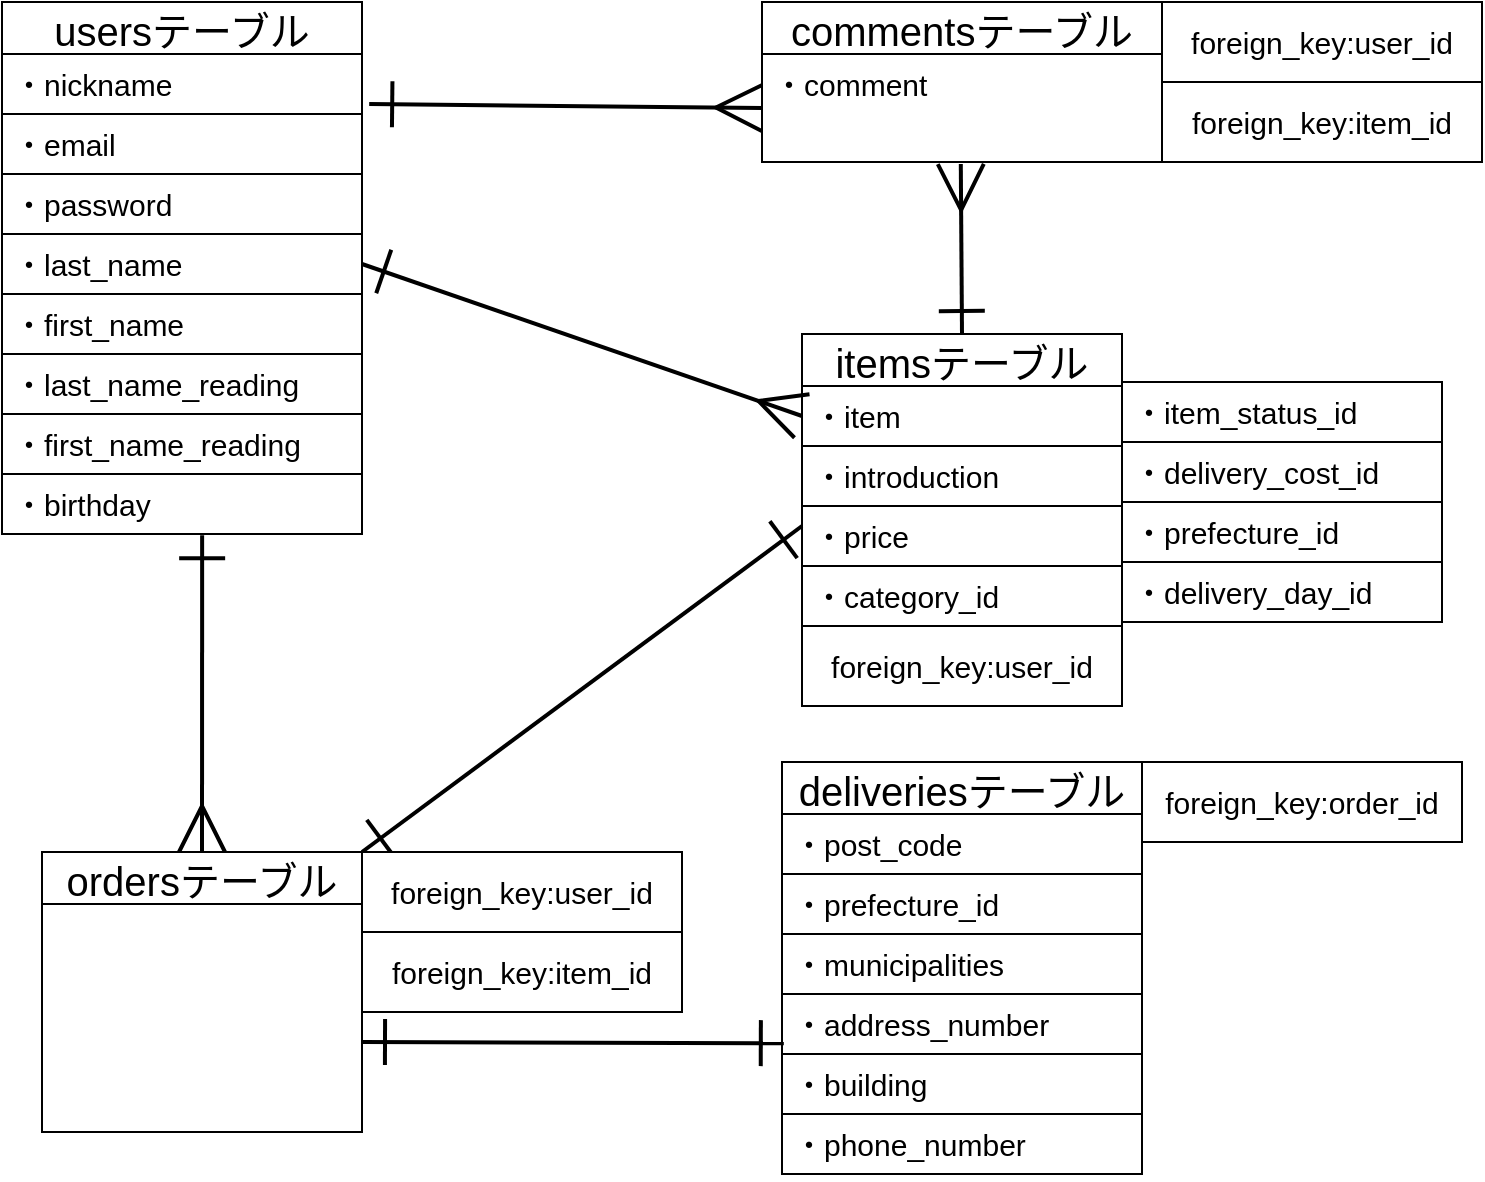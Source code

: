 <mxfile>
    <diagram id="vBP1nS1byDgiPe8M__BD" name="ページ1">
        <mxGraphModel dx="832" dy="646" grid="1" gridSize="20" guides="1" tooltips="1" connect="1" arrows="1" fold="1" page="1" pageScale="1" pageWidth="827" pageHeight="1169" math="0" shadow="0">
            <root>
                <mxCell id="0"/>
                <mxCell id="1" parent="0"/>
                <mxCell id="8" value="commentsテーブル" style="swimlane;fontStyle=0;childLayout=stackLayout;horizontal=1;startSize=26;horizontalStack=0;resizeParent=1;resizeParentMax=0;resizeLast=0;collapsible=1;marginBottom=0;align=center;fontSize=20;" vertex="1" parent="1">
                    <mxGeometry x="440" y="20" width="200" height="80" as="geometry"/>
                </mxCell>
                <mxCell id="9" value="・comment" style="text;strokeColor=none;fillColor=none;spacingLeft=4;spacingRight=4;overflow=hidden;rotatable=0;points=[[0,0.5],[1,0.5]];portConstraint=eastwest;fontSize=15;" vertex="1" parent="8">
                    <mxGeometry y="26" width="200" height="54" as="geometry"/>
                </mxCell>
                <mxCell id="100" style="edgeStyle=none;jumpStyle=none;jumpSize=20;html=1;exitX=1;exitY=0;exitDx=0;exitDy=0;strokeColor=default;strokeWidth=2;fontFamily=Helvetica;fontSize=15;startArrow=ERone;startFill=0;endArrow=ERone;endFill=0;startSize=20;endSize=20;sourcePerimeterSpacing=20;targetPerimeterSpacing=20;entryX=0;entryY=0;entryDx=0;entryDy=0;entryPerimeter=0;" edge="1" parent="1" source="20">
                    <mxGeometry relative="1" as="geometry">
                        <mxPoint x="460" y="282" as="targetPoint"/>
                    </mxGeometry>
                </mxCell>
                <mxCell id="102" style="edgeStyle=none;jumpStyle=none;jumpSize=20;html=1;exitX=0.5;exitY=0;exitDx=0;exitDy=0;strokeColor=default;strokeWidth=2;fontFamily=Helvetica;fontSize=15;startArrow=ERmany;startFill=0;endArrow=ERone;endFill=0;startSize=20;endSize=20;sourcePerimeterSpacing=20;targetPerimeterSpacing=20;entryX=0.556;entryY=1.02;entryDx=0;entryDy=0;entryPerimeter=0;" edge="1" parent="1" source="20" target="107">
                    <mxGeometry relative="1" as="geometry">
                        <mxPoint x="160" y="300" as="targetPoint"/>
                    </mxGeometry>
                </mxCell>
                <mxCell id="20" value="ordersテーブル" style="swimlane;fontStyle=0;childLayout=stackLayout;horizontal=1;startSize=26;horizontalStack=0;resizeParent=1;resizeParentMax=0;resizeLast=0;collapsible=1;marginBottom=0;align=center;fontSize=20;" vertex="1" parent="1">
                    <mxGeometry x="80" y="445" width="160" height="140" as="geometry"/>
                </mxCell>
                <mxCell id="29" style="edgeStyle=none;html=1;startArrow=ERone;startFill=0;endArrow=ERmany;endFill=0;endSize=20;startSize=20;targetPerimeterSpacing=20;sourcePerimeterSpacing=20;jumpSize=20;jumpStyle=none;strokeWidth=2;exitX=1.02;exitY=0.833;exitDx=0;exitDy=0;entryX=0;entryY=0.5;entryDx=0;entryDy=0;exitPerimeter=0;" edge="1" parent="1" source="50" target="9">
                    <mxGeometry relative="1" as="geometry">
                        <mxPoint x="219.84" y="169.184" as="sourcePoint"/>
                        <mxPoint x="480" y="193" as="targetPoint"/>
                        <Array as="points"/>
                    </mxGeometry>
                </mxCell>
                <mxCell id="49" value="usersテーブル" style="swimlane;fontStyle=0;childLayout=stackLayout;horizontal=1;startSize=26;horizontalStack=0;resizeParent=1;resizeParentMax=0;resizeLast=0;collapsible=1;marginBottom=0;align=center;fontSize=20;" vertex="1" parent="1">
                    <mxGeometry x="60" y="20" width="180" height="266" as="geometry"/>
                </mxCell>
                <mxCell id="50" value="・nickname" style="text;strokeColor=default;fillColor=none;spacingLeft=4;spacingRight=4;overflow=hidden;rotatable=0;points=[[0,0.5],[1,0.5]];portConstraint=eastwest;fontSize=15;" vertex="1" parent="49">
                    <mxGeometry y="26" width="180" height="30" as="geometry"/>
                </mxCell>
                <mxCell id="51" value="・email" style="text;strokeColor=default;fillColor=none;spacingLeft=4;spacingRight=4;overflow=hidden;rotatable=0;points=[[0,0.5],[1,0.5]];portConstraint=eastwest;fontSize=15;" vertex="1" parent="49">
                    <mxGeometry y="56" width="180" height="30" as="geometry"/>
                </mxCell>
                <mxCell id="52" value="・password" style="text;strokeColor=default;fillColor=none;spacingLeft=4;spacingRight=4;overflow=hidden;rotatable=0;points=[[0,0.5],[1,0.5]];portConstraint=eastwest;fontSize=15;" vertex="1" parent="49">
                    <mxGeometry y="86" width="180" height="30" as="geometry"/>
                </mxCell>
                <mxCell id="53" value="・last_name&#10;&#10;" style="text;strokeColor=default;fillColor=none;spacingLeft=4;spacingRight=4;overflow=hidden;rotatable=0;points=[[0,0.5],[1,0.5]];portConstraint=eastwest;fontSize=15;" vertex="1" parent="49">
                    <mxGeometry y="116" width="180" height="30" as="geometry"/>
                </mxCell>
                <mxCell id="54" value="・first_name" style="text;strokeColor=default;fillColor=none;spacingLeft=4;spacingRight=4;overflow=hidden;rotatable=0;points=[[0,0.5],[1,0.5]];portConstraint=eastwest;fontSize=15;" vertex="1" parent="49">
                    <mxGeometry y="146" width="180" height="30" as="geometry"/>
                </mxCell>
                <mxCell id="84" value="・last_name_reading" style="text;strokeColor=default;fillColor=none;spacingLeft=4;spacingRight=4;overflow=hidden;rotatable=0;points=[[0,0.5],[1,0.5]];portConstraint=eastwest;fontSize=15;" vertex="1" parent="49">
                    <mxGeometry y="176" width="180" height="30" as="geometry"/>
                </mxCell>
                <mxCell id="106" value="・first_name_reading" style="text;strokeColor=default;fillColor=none;spacingLeft=4;spacingRight=4;overflow=hidden;rotatable=0;points=[[0,0.5],[1,0.5]];portConstraint=eastwest;fontSize=15;" vertex="1" parent="49">
                    <mxGeometry y="206" width="180" height="30" as="geometry"/>
                </mxCell>
                <mxCell id="107" value="・birthday" style="text;strokeColor=default;fillColor=none;spacingLeft=4;spacingRight=4;overflow=hidden;rotatable=0;points=[[0,0.5],[1,0.5]];portConstraint=eastwest;fontSize=15;" vertex="1" parent="49">
                    <mxGeometry y="236" width="180" height="30" as="geometry"/>
                </mxCell>
                <mxCell id="103" style="edgeStyle=none;jumpStyle=none;jumpSize=20;html=1;entryX=0.497;entryY=1.019;entryDx=0;entryDy=0;entryPerimeter=0;strokeColor=default;strokeWidth=2;fontFamily=Helvetica;fontSize=15;startArrow=ERone;startFill=0;endArrow=ERmany;endFill=0;startSize=20;endSize=20;sourcePerimeterSpacing=20;targetPerimeterSpacing=20;exitX=0.5;exitY=0;exitDx=0;exitDy=0;" edge="1" parent="1" source="56" target="9">
                    <mxGeometry relative="1" as="geometry">
                        <mxPoint x="540" y="180" as="sourcePoint"/>
                    </mxGeometry>
                </mxCell>
                <mxCell id="56" value="itemsテーブル" style="swimlane;fontStyle=0;childLayout=stackLayout;horizontal=1;startSize=26;horizontalStack=0;resizeParent=1;resizeParentMax=0;resizeLast=0;collapsible=1;marginBottom=0;align=center;fontSize=20;" vertex="1" parent="1">
                    <mxGeometry x="460" y="186" width="160" height="186" as="geometry"/>
                </mxCell>
                <mxCell id="57" value="・item" style="text;strokeColor=default;fillColor=none;spacingLeft=4;spacingRight=4;overflow=hidden;rotatable=0;points=[[0,0.5],[1,0.5]];portConstraint=eastwest;fontSize=15;" vertex="1" parent="56">
                    <mxGeometry y="26" width="160" height="30" as="geometry"/>
                </mxCell>
                <mxCell id="59" value="・introduction" style="text;strokeColor=default;fillColor=none;spacingLeft=4;spacingRight=4;overflow=hidden;rotatable=0;points=[[0,0.5],[1,0.5]];portConstraint=eastwest;fontSize=15;" vertex="1" parent="56">
                    <mxGeometry y="56" width="160" height="30" as="geometry"/>
                </mxCell>
                <mxCell id="120" value="・price" style="text;strokeColor=default;fillColor=none;spacingLeft=4;spacingRight=4;overflow=hidden;rotatable=0;points=[[0,0.5],[1,0.5]];portConstraint=eastwest;fontSize=15;" vertex="1" parent="56">
                    <mxGeometry y="86" width="160" height="30" as="geometry"/>
                </mxCell>
                <mxCell id="126" value="・category_id" style="text;strokeColor=none;fillColor=none;spacingLeft=4;spacingRight=4;overflow=hidden;rotatable=0;points=[[0,0.5],[1,0.5]];portConstraint=eastwest;fontSize=15;" vertex="1" parent="56">
                    <mxGeometry y="116" width="160" height="30" as="geometry"/>
                </mxCell>
                <mxCell id="68" value="foreign_key:user_id" style="whiteSpace=wrap;html=1;align=center;labelBackgroundColor=none;fontFamily=Helvetica;fontSize=15;" vertex="1" parent="56">
                    <mxGeometry y="146" width="160" height="40" as="geometry"/>
                </mxCell>
                <mxCell id="71" value="foreign_key:user_id" style="whiteSpace=wrap;html=1;align=center;labelBackgroundColor=none;fontFamily=Helvetica;fontSize=15;" vertex="1" parent="1">
                    <mxGeometry x="640" y="20" width="160" height="40" as="geometry"/>
                </mxCell>
                <mxCell id="72" value="foreign_key:item_id" style="whiteSpace=wrap;html=1;align=center;labelBackgroundColor=none;fontFamily=Helvetica;fontSize=15;" vertex="1" parent="1">
                    <mxGeometry x="640" y="60" width="160" height="40" as="geometry"/>
                </mxCell>
                <mxCell id="76" style="edgeStyle=none;jumpStyle=none;jumpSize=20;html=1;strokeColor=default;strokeWidth=2;fontFamily=Helvetica;fontSize=15;startArrow=ERone;startFill=0;endArrow=ERmany;endFill=0;startSize=20;endSize=20;sourcePerimeterSpacing=20;targetPerimeterSpacing=20;entryX=0;entryY=0.5;entryDx=0;entryDy=0;exitX=1;exitY=0.5;exitDx=0;exitDy=0;" edge="1" parent="1" source="53" target="57">
                    <mxGeometry relative="1" as="geometry">
                        <mxPoint x="240" y="200" as="sourcePoint"/>
                        <mxPoint x="420" y="320" as="targetPoint"/>
                        <Array as="points"/>
                    </mxGeometry>
                </mxCell>
                <mxCell id="78" value="foreign_key:user_id" style="whiteSpace=wrap;html=1;align=center;labelBackgroundColor=none;fontFamily=Helvetica;fontSize=15;" vertex="1" parent="1">
                    <mxGeometry x="240" y="445" width="160" height="40" as="geometry"/>
                </mxCell>
                <mxCell id="86" style="edgeStyle=none;jumpStyle=none;jumpSize=20;html=1;strokeColor=default;strokeWidth=2;fontFamily=Helvetica;fontSize=15;startArrow=ERone;startFill=0;endArrow=ERone;endFill=0;startSize=20;endSize=20;sourcePerimeterSpacing=20;targetPerimeterSpacing=20;entryX=0.005;entryY=0.82;entryDx=0;entryDy=0;entryPerimeter=0;" edge="1" parent="1" target="130">
                    <mxGeometry relative="1" as="geometry">
                        <mxPoint x="450" y="477.6" as="targetPoint"/>
                        <mxPoint x="240" y="540" as="sourcePoint"/>
                        <Array as="points"/>
                    </mxGeometry>
                </mxCell>
                <mxCell id="87" value="deliveriesテーブル" style="swimlane;fontStyle=0;childLayout=stackLayout;horizontal=1;startSize=26;horizontalStack=0;resizeParent=1;resizeParentMax=0;resizeLast=0;collapsible=1;marginBottom=0;align=center;fontSize=20;" vertex="1" parent="1">
                    <mxGeometry x="450" y="400" width="180" height="206" as="geometry"/>
                </mxCell>
                <mxCell id="88" value="・post_code" style="text;strokeColor=default;fillColor=none;spacingLeft=4;spacingRight=4;overflow=hidden;rotatable=0;points=[[0,0.5],[1,0.5]];portConstraint=eastwest;fontSize=15;" vertex="1" parent="87">
                    <mxGeometry y="26" width="180" height="30" as="geometry"/>
                </mxCell>
                <mxCell id="128" value="・prefecture_id" style="text;strokeColor=default;fillColor=none;spacingLeft=4;spacingRight=4;overflow=hidden;rotatable=0;points=[[0,0.5],[1,0.5]];portConstraint=eastwest;fontSize=15;" vertex="1" parent="87">
                    <mxGeometry y="56" width="180" height="30" as="geometry"/>
                </mxCell>
                <mxCell id="129" value="・municipalities" style="text;strokeColor=default;fillColor=none;spacingLeft=4;spacingRight=4;overflow=hidden;rotatable=0;points=[[0,0.5],[1,0.5]];portConstraint=eastwest;fontSize=15;" vertex="1" parent="87">
                    <mxGeometry y="86" width="180" height="30" as="geometry"/>
                </mxCell>
                <mxCell id="130" value="・address_number" style="text;strokeColor=default;fillColor=none;spacingLeft=4;spacingRight=4;overflow=hidden;rotatable=0;points=[[0,0.5],[1,0.5]];portConstraint=eastwest;fontSize=15;" vertex="1" parent="87">
                    <mxGeometry y="116" width="180" height="30" as="geometry"/>
                </mxCell>
                <mxCell id="131" value="・building" style="text;strokeColor=default;fillColor=none;spacingLeft=4;spacingRight=4;overflow=hidden;rotatable=0;points=[[0,0.5],[1,0.5]];portConstraint=eastwest;fontSize=15;" vertex="1" parent="87">
                    <mxGeometry y="146" width="180" height="30" as="geometry"/>
                </mxCell>
                <mxCell id="132" value="・phone_number" style="text;strokeColor=default;fillColor=none;spacingLeft=4;spacingRight=4;overflow=hidden;rotatable=0;points=[[0,0.5],[1,0.5]];portConstraint=eastwest;fontSize=15;" vertex="1" parent="87">
                    <mxGeometry y="176" width="180" height="30" as="geometry"/>
                </mxCell>
                <mxCell id="96" value="foreign_key:item_id" style="whiteSpace=wrap;html=1;align=center;labelBackgroundColor=none;fontFamily=Helvetica;fontSize=15;" vertex="1" parent="1">
                    <mxGeometry x="240" y="485" width="160" height="40" as="geometry"/>
                </mxCell>
                <mxCell id="101" value="foreign_key:order_id" style="whiteSpace=wrap;html=1;align=center;labelBackgroundColor=none;fontFamily=Helvetica;fontSize=15;" vertex="1" parent="1">
                    <mxGeometry x="630" y="400" width="160" height="40" as="geometry"/>
                </mxCell>
                <mxCell id="115" value="・item_status_id" style="text;strokeColor=default;fillColor=none;spacingLeft=4;spacingRight=4;overflow=hidden;rotatable=0;points=[[0,0.5],[1,0.5]];portConstraint=eastwest;fontSize=15;" vertex="1" parent="1">
                    <mxGeometry x="620" y="210" width="160" height="30" as="geometry"/>
                </mxCell>
                <mxCell id="117" value="・delivery_cost_id" style="text;strokeColor=default;fillColor=none;spacingLeft=4;spacingRight=4;overflow=hidden;rotatable=0;points=[[0,0.5],[1,0.5]];portConstraint=eastwest;fontSize=15;" vertex="1" parent="1">
                    <mxGeometry x="620" y="240" width="160" height="30" as="geometry"/>
                </mxCell>
                <mxCell id="118" value="・prefecture_id" style="text;strokeColor=default;fillColor=none;spacingLeft=4;spacingRight=4;overflow=hidden;rotatable=0;points=[[0,0.5],[1,0.5]];portConstraint=eastwest;fontSize=15;" vertex="1" parent="1">
                    <mxGeometry x="620" y="270" width="160" height="30" as="geometry"/>
                </mxCell>
                <mxCell id="119" value="・delivery_day_id" style="text;strokeColor=default;fillColor=none;spacingLeft=4;spacingRight=4;overflow=hidden;rotatable=0;points=[[0,0.5],[1,0.5]];portConstraint=eastwest;fontSize=15;" vertex="1" parent="1">
                    <mxGeometry x="620" y="300" width="160" height="30" as="geometry"/>
                </mxCell>
            </root>
        </mxGraphModel>
    </diagram>
</mxfile>